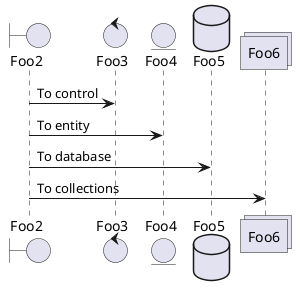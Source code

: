 @startuml
boundary Foo2
control Foo3
entity Foo4
database Foo5
collections Foo6

Foo2 -> Foo3 : To control
Foo2 -> Foo4 : To entity
Foo2 -> Foo5 : To database
Foo2 -> Foo6 : To collections

@enduml